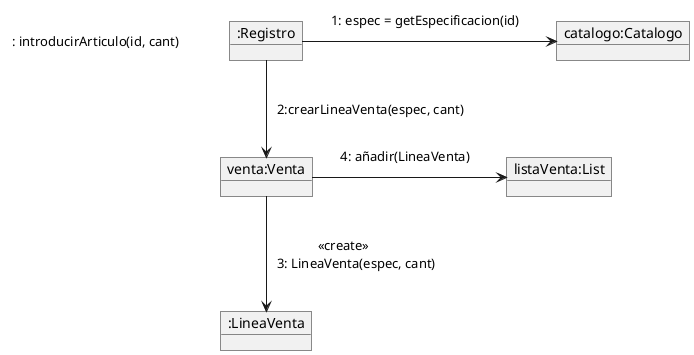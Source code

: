 @startuml communicationDiagram
skinparam noteBackgroundColor transparent
skinparam noteBorderColor transparent

object ":Registro" as registro
object "venta:Venta" as venta
object "catalogo:Catalogo" as catalogo 
object "listaVenta:List" as lista
object ":LineaVenta" as linea


note left of registro
: introducirArticulo(id, cant)
end note

registro -r-> catalogo
note on link
1: espec = getEspecificacion(id)
end note

registro -d-> venta
note on link
2:crearLineaVenta(espec, cant)
end note

venta -d-> linea
note on link
            <<create>>
3: LineaVenta(espec, cant)
end note

venta -r-> lista
note on link
4: añadir(LineaVenta)
end note

@enduml
